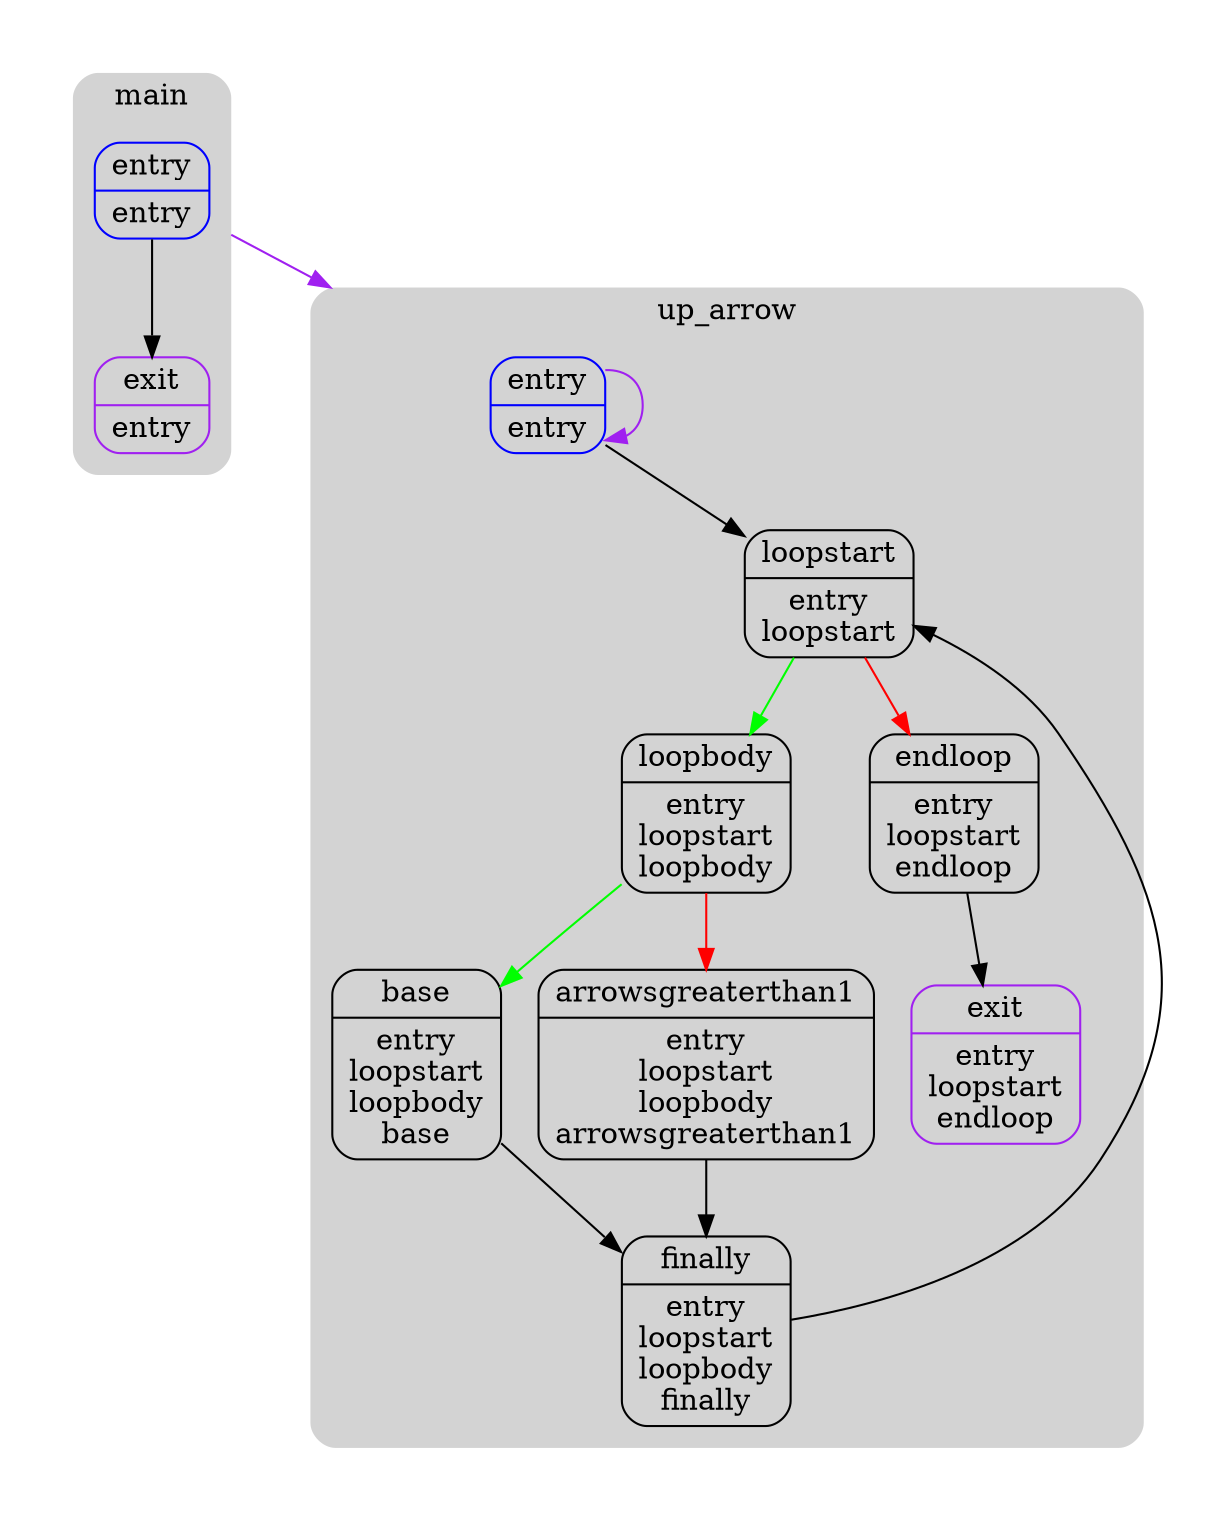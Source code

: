 digraph G {
  compound=true
  subgraph cluster_ {
    peripheries=0
    subgraph cluster_0_wrapper {
      peripheries=0
      margin=15
      subgraph cluster_0 {
        label="main"
        color=darkgray
        style=rounded
        bgcolor=lightgray
        margin=10
        cluster_0_0[label="{entry|entry}",shape=Mrecord,color=blue]
        cluster_0_exit[label="{exit|entry}",shape=Mrecord,color=purple]
        cluster_0_0 -> cluster_0_exit [color=black]
      }
    }
    subgraph cluster_1_wrapper {
      peripheries=0
      margin=15
      subgraph cluster_1 {
        label="up_arrow"
        color=darkgray
        style=rounded
        bgcolor=lightgray
        margin=10
        cluster_1_0[label="{entry|entry}",shape=Mrecord,color=blue]
        cluster_1_1[label="{loopstart|entry\nloopstart}",shape=Mrecord,color=black]
        cluster_1_2[label="{loopbody|entry\nloopstart\nloopbody}",shape=Mrecord,color=black]
        cluster_1_3[label="{base|entry\nloopstart\nloopbody\nbase}",shape=Mrecord,color=black]
        cluster_1_4[label="{arrowsgreaterthan1|entry\nloopstart\nloopbody\narrowsgreaterthan1}",shape=Mrecord,color=black]
        cluster_1_5[label="{finally|entry\nloopstart\nloopbody\nfinally}",shape=Mrecord,color=black]
        cluster_1_6[label="{endloop|entry\nloopstart\nendloop}",shape=Mrecord,color=black]
        cluster_1_exit[label="{exit|entry\nloopstart\nendloop}",shape=Mrecord,color=purple]
        cluster_1_0 -> cluster_1_1
        cluster_1_1 -> cluster_1_2 [color=green]
        cluster_1_1 -> cluster_1_6 [color=red]
        cluster_1_2 -> cluster_1_3 [color=green]
        cluster_1_2 -> cluster_1_4 [color=red]
        cluster_1_3 -> cluster_1_5
        cluster_1_4 -> cluster_1_5
        cluster_1_5 -> cluster_1_1
        cluster_1_6 -> cluster_1_exit [color=black]
      }
    }
    cluster_0_0 -> cluster_1_0 [color=purple,lhead=cluster_1,ltail=cluster_0]
    cluster_1_0 -> cluster_1_0 [color=purple,lhead=cluster_1,ltail=cluster_1]
  }
}
